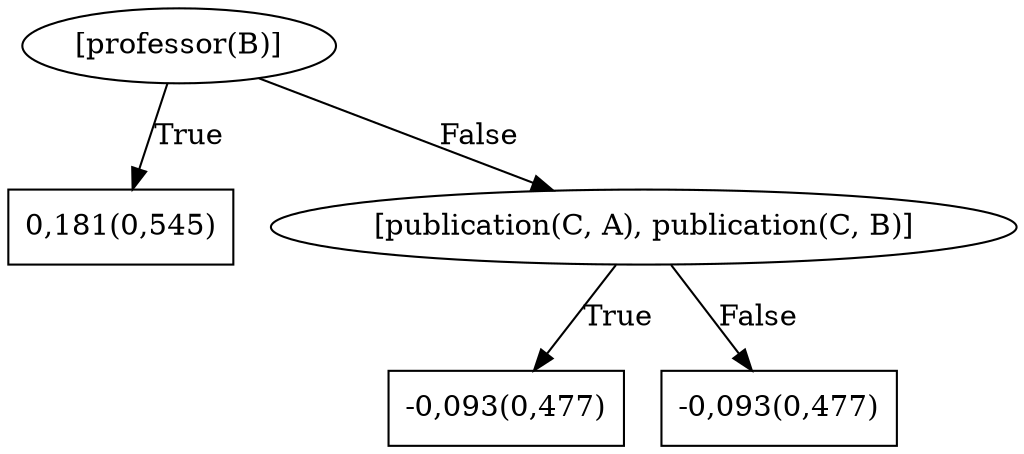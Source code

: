 digraph G{ 
1[label = "[professor(B)]"];
1 -> 2[label="True"];
1 -> 3[label="False"];
2[shape = box,label = "0,181(0,545)"];
3[label = "[publication(C, A), publication(C, B)]"];
3 -> 4[label="True"];
3 -> 5[label="False"];
4[shape = box,label = "-0,093(0,477)"];
5[shape = box,label = "-0,093(0,477)"];
}
